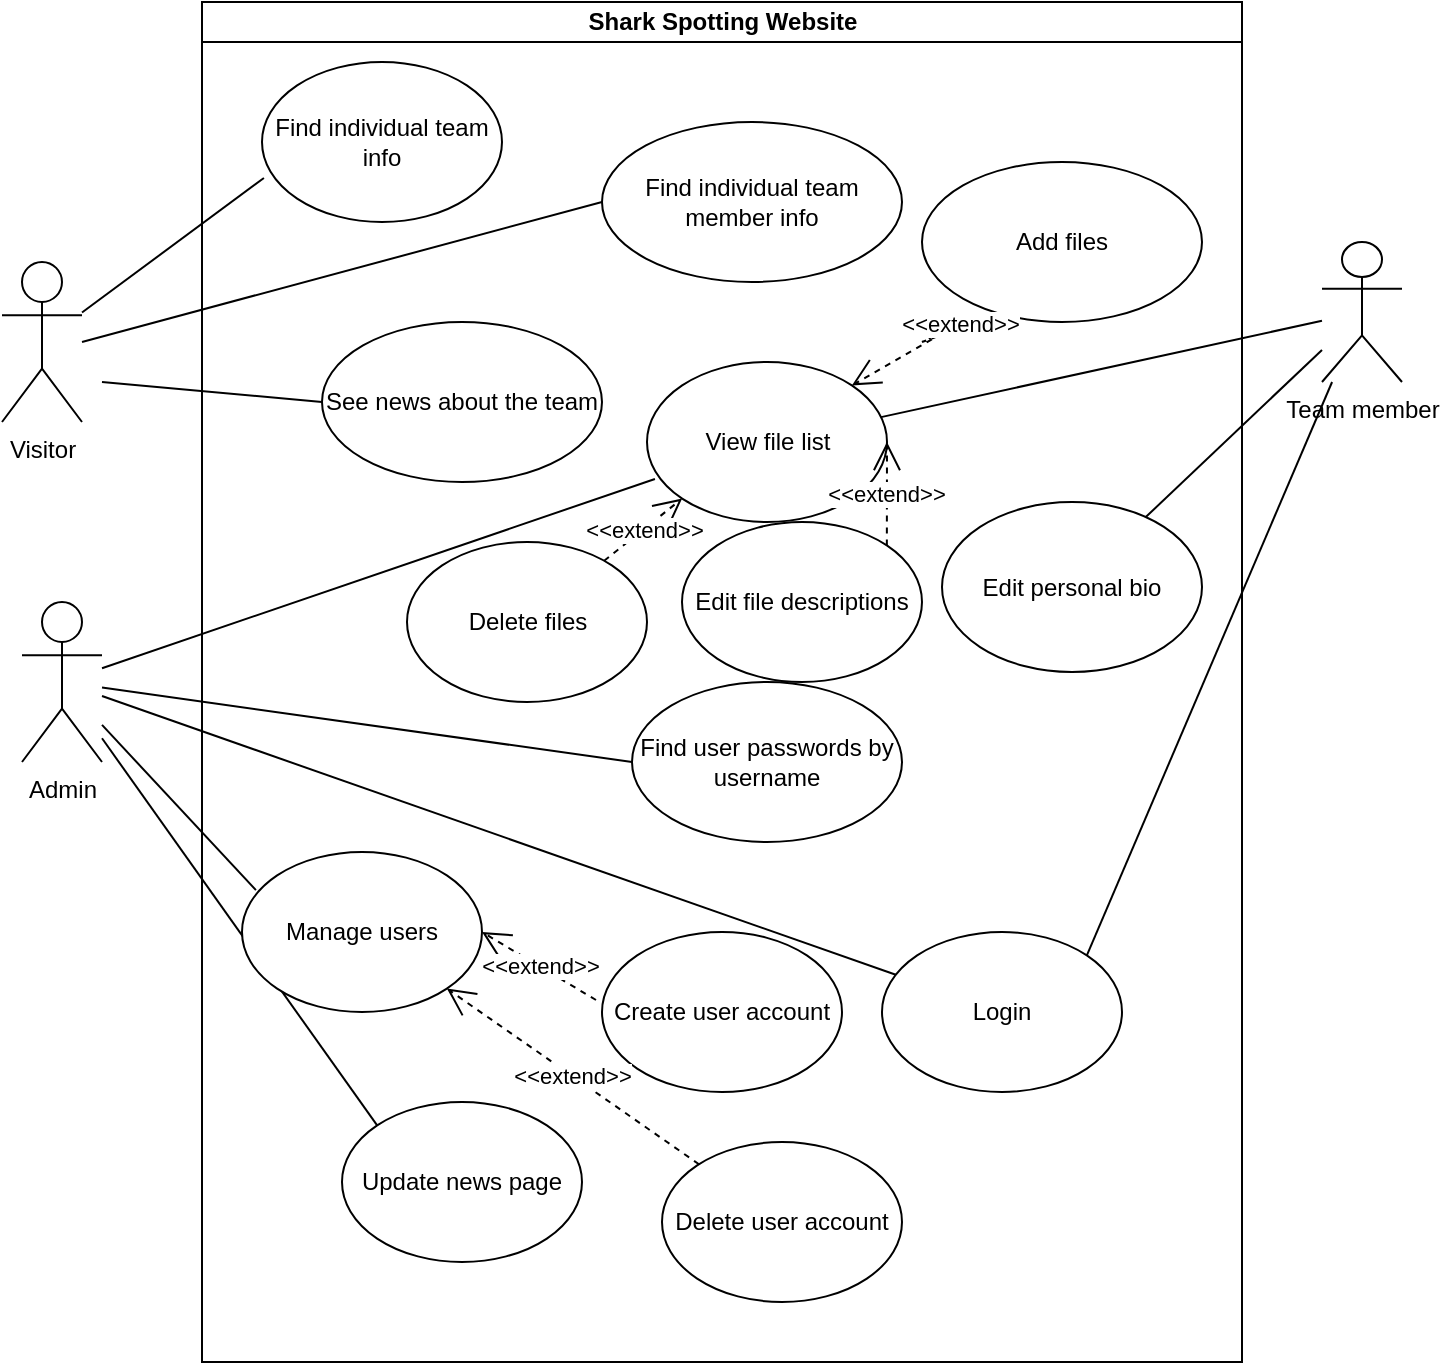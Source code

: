 <mxfile version="20.4.2" type="github">
  <diagram id="prtHgNgQTEPvFCAcTncT" name="Page-1">
    <mxGraphModel dx="946" dy="646" grid="1" gridSize="10" guides="1" tooltips="1" connect="1" arrows="1" fold="1" page="1" pageScale="1" pageWidth="827" pageHeight="1169" math="0" shadow="0">
      <root>
        <mxCell id="0" />
        <mxCell id="1" parent="0" />
        <mxCell id="dNxyNK7c78bLwvsdeMH5-11" value="Shark Spotting Website" style="swimlane;html=1;startSize=20;horizontal=1;containerType=tree;glass=0;" parent="1" vertex="1">
          <mxGeometry x="160" y="40" width="520" height="680" as="geometry" />
        </mxCell>
        <mxCell id="qgqeaup8MHFDbKRRuk7_-4" value="Find individual team member info" style="ellipse;whiteSpace=wrap;html=1;" vertex="1" parent="dNxyNK7c78bLwvsdeMH5-11">
          <mxGeometry x="200" y="60" width="150" height="80" as="geometry" />
        </mxCell>
        <mxCell id="qgqeaup8MHFDbKRRuk7_-6" value="See news about the team" style="ellipse;whiteSpace=wrap;html=1;" vertex="1" parent="dNxyNK7c78bLwvsdeMH5-11">
          <mxGeometry x="60" y="160" width="140" height="80" as="geometry" />
        </mxCell>
        <mxCell id="qgqeaup8MHFDbKRRuk7_-12" value="Add files" style="ellipse;whiteSpace=wrap;html=1;" vertex="1" parent="dNxyNK7c78bLwvsdeMH5-11">
          <mxGeometry x="360" y="80" width="140" height="80" as="geometry" />
        </mxCell>
        <mxCell id="qgqeaup8MHFDbKRRuk7_-17" value="Create user account" style="ellipse;whiteSpace=wrap;html=1;" vertex="1" parent="dNxyNK7c78bLwvsdeMH5-11">
          <mxGeometry x="200" y="465" width="120" height="80" as="geometry" />
        </mxCell>
        <mxCell id="qgqeaup8MHFDbKRRuk7_-19" value="Find user passwords by username" style="ellipse;whiteSpace=wrap;html=1;" vertex="1" parent="dNxyNK7c78bLwvsdeMH5-11">
          <mxGeometry x="215" y="340" width="135" height="80" as="geometry" />
        </mxCell>
        <mxCell id="qgqeaup8MHFDbKRRuk7_-21" value="View file list" style="ellipse;whiteSpace=wrap;html=1;" vertex="1" parent="dNxyNK7c78bLwvsdeMH5-11">
          <mxGeometry x="222.5" y="180" width="120" height="80" as="geometry" />
        </mxCell>
        <mxCell id="qgqeaup8MHFDbKRRuk7_-23" value="Update news page" style="ellipse;whiteSpace=wrap;html=1;" vertex="1" parent="dNxyNK7c78bLwvsdeMH5-11">
          <mxGeometry x="70" y="550" width="120" height="80" as="geometry" />
        </mxCell>
        <mxCell id="qgqeaup8MHFDbKRRuk7_-26" value="Edit personal bio" style="ellipse;whiteSpace=wrap;html=1;" vertex="1" parent="dNxyNK7c78bLwvsdeMH5-11">
          <mxGeometry x="370" y="250" width="130" height="85" as="geometry" />
        </mxCell>
        <mxCell id="qgqeaup8MHFDbKRRuk7_-30" value="Find individual team info" style="ellipse;whiteSpace=wrap;html=1;" vertex="1" parent="dNxyNK7c78bLwvsdeMH5-11">
          <mxGeometry x="30" y="30" width="120" height="80" as="geometry" />
        </mxCell>
        <mxCell id="qgqeaup8MHFDbKRRuk7_-32" value="Login" style="ellipse;whiteSpace=wrap;html=1;" vertex="1" parent="dNxyNK7c78bLwvsdeMH5-11">
          <mxGeometry x="340" y="465" width="120" height="80" as="geometry" />
        </mxCell>
        <mxCell id="qgqeaup8MHFDbKRRuk7_-36" value="&amp;lt;&amp;lt;extend&amp;gt;&amp;gt;" style="endArrow=open;endSize=12;dashed=1;html=1;rounded=0;entryX=1;entryY=0;entryDx=0;entryDy=0;exitX=0.257;exitY=0.963;exitDx=0;exitDy=0;exitPerimeter=0;" edge="1" parent="dNxyNK7c78bLwvsdeMH5-11" source="qgqeaup8MHFDbKRRuk7_-12" target="qgqeaup8MHFDbKRRuk7_-21">
          <mxGeometry width="160" relative="1" as="geometry">
            <mxPoint x="310" y="170" as="sourcePoint" />
            <mxPoint x="480" y="190" as="targetPoint" />
            <Array as="points">
              <mxPoint x="360" y="170" />
              <mxPoint x="380" y="160" />
            </Array>
          </mxGeometry>
        </mxCell>
        <mxCell id="qgqeaup8MHFDbKRRuk7_-37" value="Delete user account" style="ellipse;whiteSpace=wrap;html=1;" vertex="1" parent="dNxyNK7c78bLwvsdeMH5-11">
          <mxGeometry x="230" y="570" width="120" height="80" as="geometry" />
        </mxCell>
        <mxCell id="qgqeaup8MHFDbKRRuk7_-38" value="Delete files" style="ellipse;whiteSpace=wrap;html=1;" vertex="1" parent="dNxyNK7c78bLwvsdeMH5-11">
          <mxGeometry x="102.5" y="270" width="120" height="80" as="geometry" />
        </mxCell>
        <mxCell id="qgqeaup8MHFDbKRRuk7_-39" value="Edit file descriptions" style="ellipse;whiteSpace=wrap;html=1;" vertex="1" parent="dNxyNK7c78bLwvsdeMH5-11">
          <mxGeometry x="240" y="260" width="120" height="80" as="geometry" />
        </mxCell>
        <mxCell id="qgqeaup8MHFDbKRRuk7_-43" value="&amp;lt;&amp;lt;extend&amp;gt;&amp;gt;" style="endArrow=open;endSize=12;dashed=1;html=1;rounded=0;entryX=0;entryY=1;entryDx=0;entryDy=0;" edge="1" parent="dNxyNK7c78bLwvsdeMH5-11" source="qgqeaup8MHFDbKRRuk7_-38" target="qgqeaup8MHFDbKRRuk7_-21">
          <mxGeometry width="160" relative="1" as="geometry">
            <mxPoint x="82.5" y="270" as="sourcePoint" />
            <mxPoint x="242.5" y="270" as="targetPoint" />
          </mxGeometry>
        </mxCell>
        <mxCell id="qgqeaup8MHFDbKRRuk7_-44" value="&amp;lt;&amp;lt;extend&amp;gt;&amp;gt;" style="endArrow=open;endSize=12;dashed=1;html=1;rounded=0;exitX=1;exitY=0;exitDx=0;exitDy=0;entryX=1;entryY=0.5;entryDx=0;entryDy=0;" edge="1" parent="dNxyNK7c78bLwvsdeMH5-11" source="qgqeaup8MHFDbKRRuk7_-39" target="qgqeaup8MHFDbKRRuk7_-21">
          <mxGeometry width="160" relative="1" as="geometry">
            <mxPoint x="350" y="230" as="sourcePoint" />
            <mxPoint x="510" y="230" as="targetPoint" />
          </mxGeometry>
        </mxCell>
        <mxCell id="qgqeaup8MHFDbKRRuk7_-1" value="Visitor" style="shape=umlActor;verticalLabelPosition=bottom;verticalAlign=top;html=1;outlineConnect=0;" vertex="1" parent="1">
          <mxGeometry x="60" y="170" width="40" height="80" as="geometry" />
        </mxCell>
        <mxCell id="qgqeaup8MHFDbKRRuk7_-2" value="Admin" style="shape=umlActor;verticalLabelPosition=bottom;verticalAlign=top;html=1;outlineConnect=0;" vertex="1" parent="1">
          <mxGeometry x="70" y="340" width="40" height="80" as="geometry" />
        </mxCell>
        <mxCell id="qgqeaup8MHFDbKRRuk7_-5" value="" style="endArrow=none;html=1;rounded=0;entryX=0;entryY=0.5;entryDx=0;entryDy=0;" edge="1" parent="1" target="qgqeaup8MHFDbKRRuk7_-4">
          <mxGeometry width="50" height="50" relative="1" as="geometry">
            <mxPoint x="100" y="210" as="sourcePoint" />
            <mxPoint x="320" y="185" as="targetPoint" />
          </mxGeometry>
        </mxCell>
        <mxCell id="qgqeaup8MHFDbKRRuk7_-7" value="" style="endArrow=none;html=1;rounded=0;entryX=0;entryY=0.5;entryDx=0;entryDy=0;" edge="1" parent="1" target="qgqeaup8MHFDbKRRuk7_-6">
          <mxGeometry width="50" height="50" relative="1" as="geometry">
            <mxPoint x="110" y="230" as="sourcePoint" />
            <mxPoint x="210" y="280" as="targetPoint" />
          </mxGeometry>
        </mxCell>
        <mxCell id="qgqeaup8MHFDbKRRuk7_-14" value="Team member" style="shape=umlActor;verticalLabelPosition=bottom;verticalAlign=top;html=1;outlineConnect=0;" vertex="1" parent="1">
          <mxGeometry x="720" y="160" width="40" height="70" as="geometry" />
        </mxCell>
        <mxCell id="qgqeaup8MHFDbKRRuk7_-20" value="" style="endArrow=none;html=1;rounded=0;entryX=0;entryY=0.5;entryDx=0;entryDy=0;" edge="1" parent="1" source="qgqeaup8MHFDbKRRuk7_-2" target="qgqeaup8MHFDbKRRuk7_-19">
          <mxGeometry width="50" height="50" relative="1" as="geometry">
            <mxPoint x="210" y="500" as="sourcePoint" />
            <mxPoint x="260" y="450" as="targetPoint" />
            <Array as="points" />
          </mxGeometry>
        </mxCell>
        <mxCell id="qgqeaup8MHFDbKRRuk7_-22" value="" style="endArrow=none;html=1;rounded=0;" edge="1" parent="1" source="qgqeaup8MHFDbKRRuk7_-21" target="qgqeaup8MHFDbKRRuk7_-14">
          <mxGeometry width="50" height="50" relative="1" as="geometry">
            <mxPoint x="610" y="230" as="sourcePoint" />
            <mxPoint x="660" y="180" as="targetPoint" />
          </mxGeometry>
        </mxCell>
        <mxCell id="qgqeaup8MHFDbKRRuk7_-24" value="" style="endArrow=none;html=1;rounded=0;entryX=0.033;entryY=0.731;entryDx=0;entryDy=0;entryPerimeter=0;" edge="1" parent="1" source="qgqeaup8MHFDbKRRuk7_-2" target="qgqeaup8MHFDbKRRuk7_-21">
          <mxGeometry width="50" height="50" relative="1" as="geometry">
            <mxPoint x="400" y="340" as="sourcePoint" />
            <mxPoint x="450" y="290" as="targetPoint" />
          </mxGeometry>
        </mxCell>
        <mxCell id="qgqeaup8MHFDbKRRuk7_-25" value="" style="endArrow=none;html=1;rounded=0;entryX=0;entryY=0;entryDx=0;entryDy=0;" edge="1" parent="1" source="qgqeaup8MHFDbKRRuk7_-2" target="qgqeaup8MHFDbKRRuk7_-23">
          <mxGeometry width="50" height="50" relative="1" as="geometry">
            <mxPoint x="170" y="410" as="sourcePoint" />
            <mxPoint x="220" y="360" as="targetPoint" />
          </mxGeometry>
        </mxCell>
        <mxCell id="qgqeaup8MHFDbKRRuk7_-29" value="" style="endArrow=none;html=1;rounded=0;" edge="1" parent="1" source="qgqeaup8MHFDbKRRuk7_-26" target="qgqeaup8MHFDbKRRuk7_-14">
          <mxGeometry width="50" height="50" relative="1" as="geometry">
            <mxPoint x="680" y="290" as="sourcePoint" />
            <mxPoint x="730" y="240" as="targetPoint" />
          </mxGeometry>
        </mxCell>
        <mxCell id="qgqeaup8MHFDbKRRuk7_-31" value="" style="endArrow=none;html=1;rounded=0;entryX=0.008;entryY=0.725;entryDx=0;entryDy=0;entryPerimeter=0;" edge="1" parent="1" source="qgqeaup8MHFDbKRRuk7_-1" target="qgqeaup8MHFDbKRRuk7_-30">
          <mxGeometry width="50" height="50" relative="1" as="geometry">
            <mxPoint x="100" y="190" as="sourcePoint" />
            <mxPoint x="150" y="140" as="targetPoint" />
          </mxGeometry>
        </mxCell>
        <mxCell id="qgqeaup8MHFDbKRRuk7_-33" value="" style="endArrow=none;html=1;rounded=0;exitX=1;exitY=0;exitDx=0;exitDy=0;" edge="1" parent="1" source="qgqeaup8MHFDbKRRuk7_-32" target="qgqeaup8MHFDbKRRuk7_-14">
          <mxGeometry width="50" height="50" relative="1" as="geometry">
            <mxPoint x="620" y="480" as="sourcePoint" />
            <mxPoint x="670" y="430" as="targetPoint" />
          </mxGeometry>
        </mxCell>
        <mxCell id="qgqeaup8MHFDbKRRuk7_-34" value="" style="endArrow=none;html=1;rounded=0;" edge="1" parent="1" source="qgqeaup8MHFDbKRRuk7_-2" target="qgqeaup8MHFDbKRRuk7_-32">
          <mxGeometry width="50" height="50" relative="1" as="geometry">
            <mxPoint x="400" y="510" as="sourcePoint" />
            <mxPoint x="450" y="460" as="targetPoint" />
          </mxGeometry>
        </mxCell>
        <mxCell id="qgqeaup8MHFDbKRRuk7_-41" value="Manage users" style="ellipse;whiteSpace=wrap;html=1;" vertex="1" parent="1">
          <mxGeometry x="180" y="465" width="120" height="80" as="geometry" />
        </mxCell>
        <mxCell id="qgqeaup8MHFDbKRRuk7_-42" value="" style="endArrow=none;html=1;rounded=0;entryX=0.058;entryY=0.238;entryDx=0;entryDy=0;entryPerimeter=0;" edge="1" parent="1" source="qgqeaup8MHFDbKRRuk7_-2" target="qgqeaup8MHFDbKRRuk7_-41">
          <mxGeometry width="50" height="50" relative="1" as="geometry">
            <mxPoint x="110" y="396.226" as="sourcePoint" />
            <mxPoint x="396.96" y="629.04" as="targetPoint" />
          </mxGeometry>
        </mxCell>
        <mxCell id="qgqeaup8MHFDbKRRuk7_-45" value="&amp;lt;&amp;lt;extend&amp;gt;&amp;gt;" style="endArrow=open;endSize=12;dashed=1;html=1;rounded=0;entryX=1;entryY=1;entryDx=0;entryDy=0;" edge="1" parent="1" source="qgqeaup8MHFDbKRRuk7_-37" target="qgqeaup8MHFDbKRRuk7_-41">
          <mxGeometry width="160" relative="1" as="geometry">
            <mxPoint x="270" y="560" as="sourcePoint" />
            <mxPoint x="430" y="560" as="targetPoint" />
          </mxGeometry>
        </mxCell>
        <mxCell id="qgqeaup8MHFDbKRRuk7_-47" value="&amp;lt;&amp;lt;extend&amp;gt;&amp;gt;" style="endArrow=open;endSize=12;dashed=1;html=1;rounded=0;exitX=-0.025;exitY=0.425;exitDx=0;exitDy=0;exitPerimeter=0;entryX=1;entryY=0.5;entryDx=0;entryDy=0;" edge="1" parent="1" source="qgqeaup8MHFDbKRRuk7_-17" target="qgqeaup8MHFDbKRRuk7_-41">
          <mxGeometry width="160" relative="1" as="geometry">
            <mxPoint x="310" y="520" as="sourcePoint" />
            <mxPoint x="470" y="520" as="targetPoint" />
          </mxGeometry>
        </mxCell>
      </root>
    </mxGraphModel>
  </diagram>
</mxfile>
